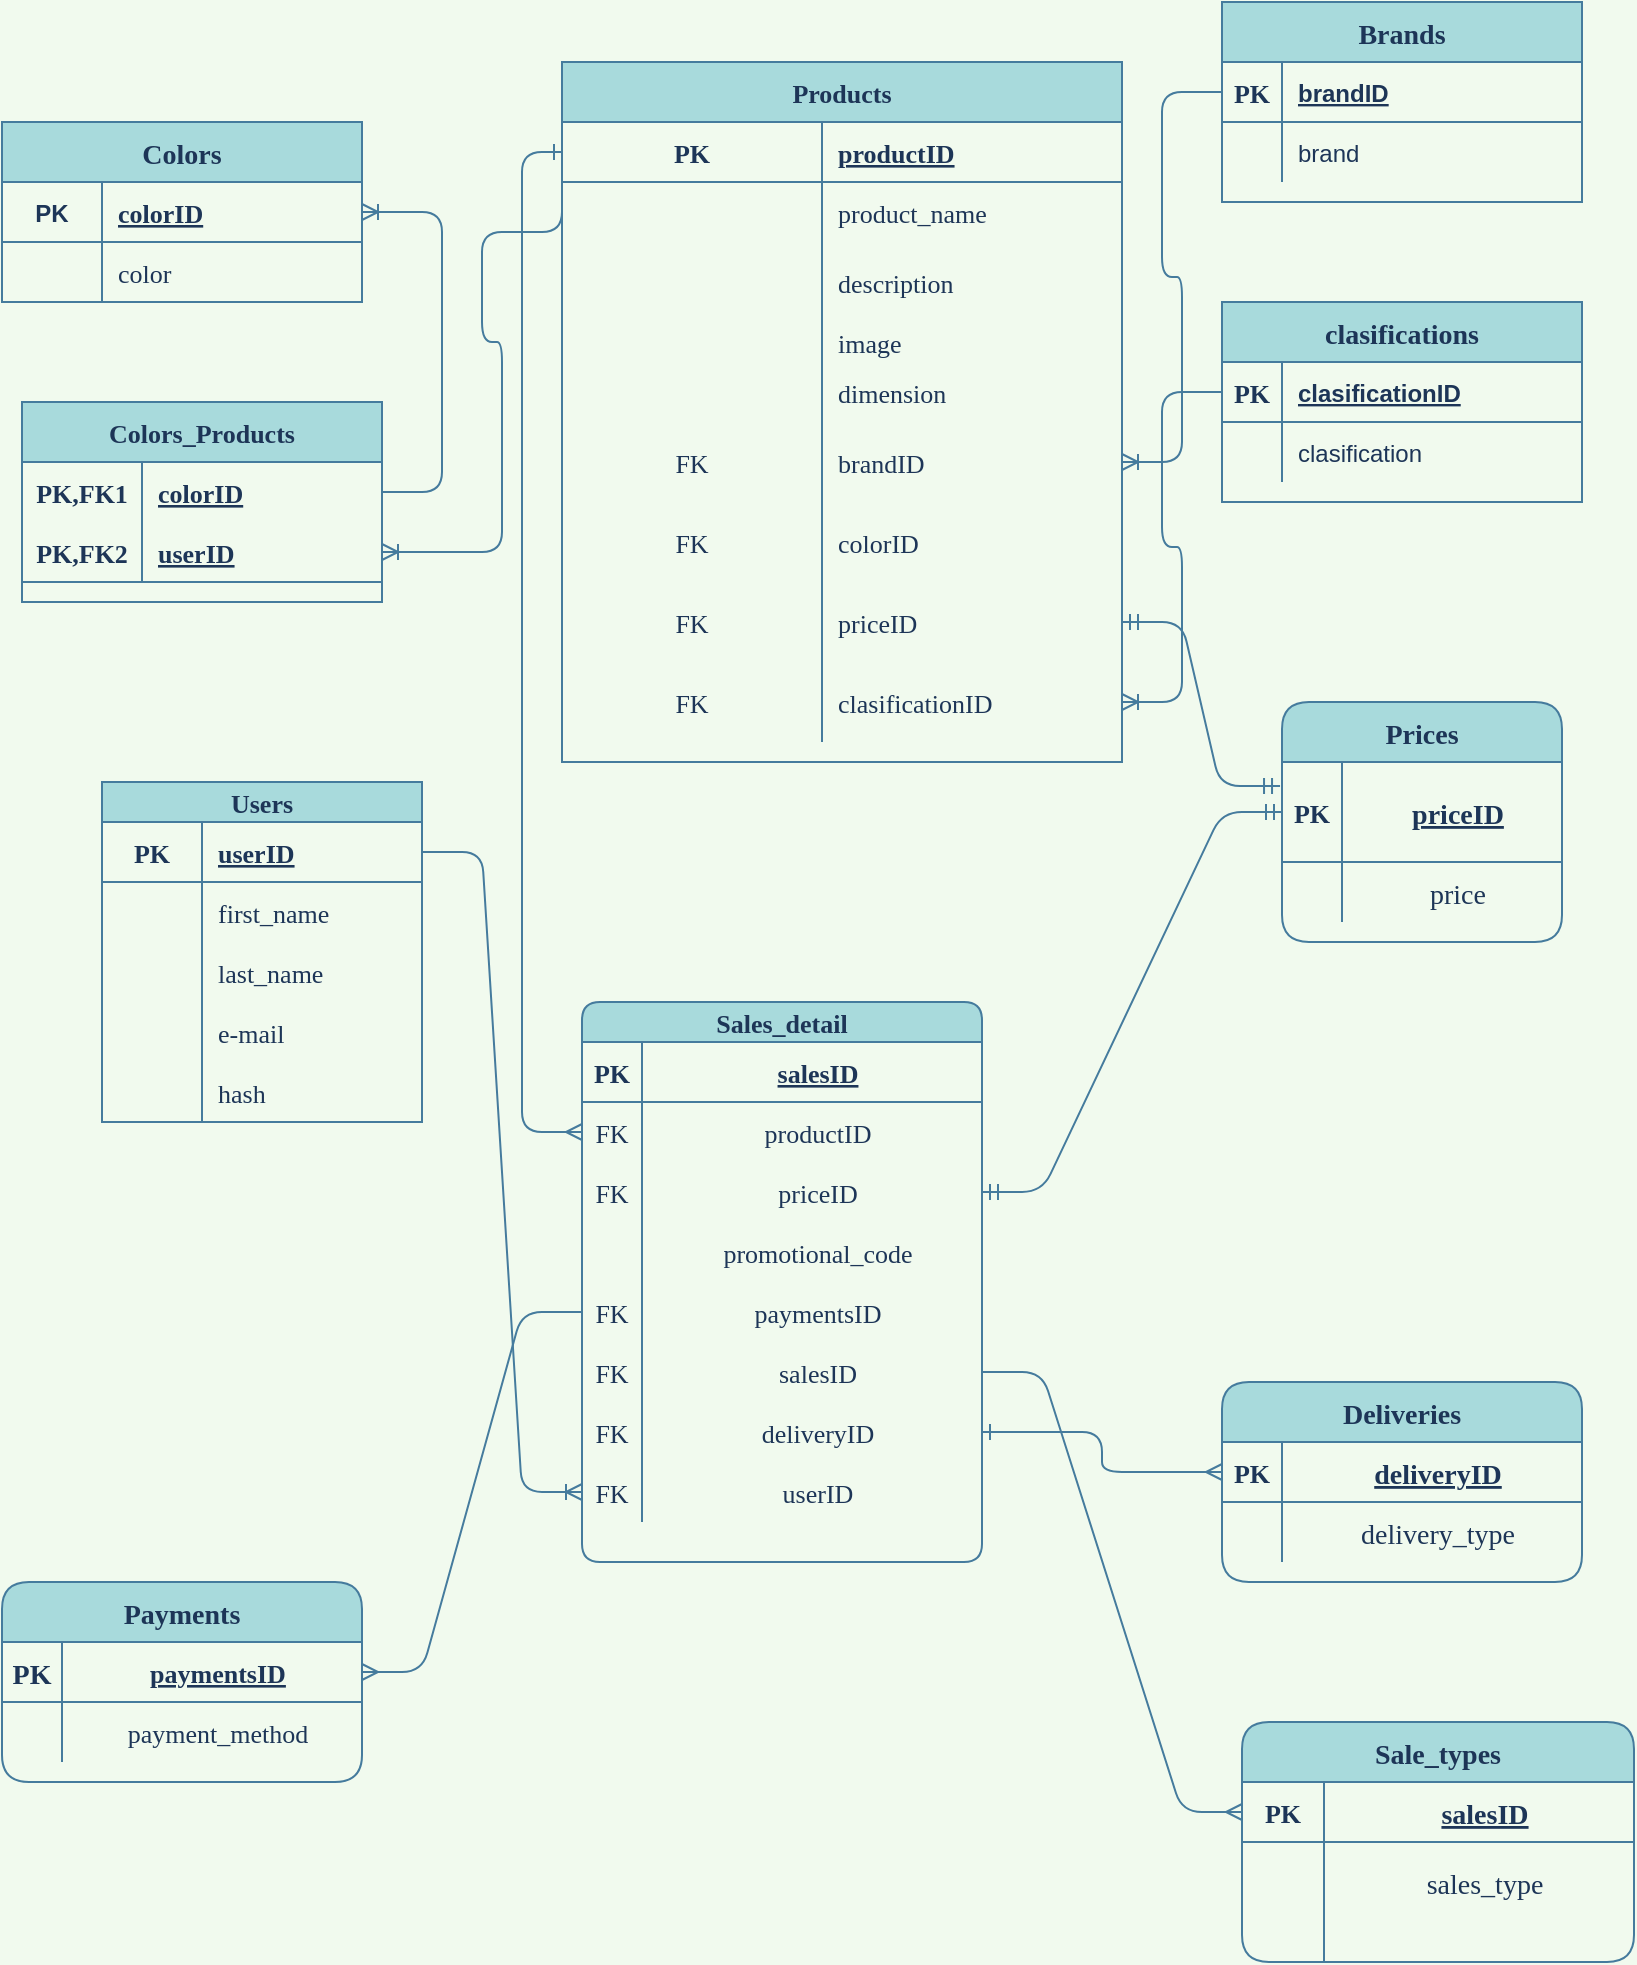 <mxfile version="13.10.2" type="device"><diagram id="t6mQV2gGtRtsNRnGJ4UT" name="Page-1"><mxGraphModel dx="868" dy="393" grid="1" gridSize="10" guides="1" tooltips="1" connect="1" arrows="1" fold="1" page="1" pageScale="1" pageWidth="827" pageHeight="1169" background="#F1FAEE" math="0" shadow="0"><root><mxCell id="0"/><mxCell id="1" parent="0"/><mxCell id="f667ZEC3I-9EvlSNwQRO-335" value="Sale_types" style="shape=table;startSize=30;container=1;collapsible=1;childLayout=tableLayout;fixedRows=1;rowLines=0;fontStyle=1;align=center;resizeLast=1;strokeWidth=1;fillColor=#A8DADC;strokeColor=#457B9D;rounded=1;fontFamily=Verdana;fontSize=14;textDirection=ltr;labelBackgroundColor=none;fontColor=#1D3557;" vertex="1" parent="1"><mxGeometry x="630" y="880" width="196" height="120" as="geometry"/></mxCell><mxCell id="f667ZEC3I-9EvlSNwQRO-336" value="" style="shape=partialRectangle;collapsible=0;dropTarget=0;pointerEvents=0;fillColor=none;top=0;left=0;bottom=1;right=0;points=[[0,0.5],[1,0.5]];portConstraint=eastwest;strokeColor=#457B9D;rounded=1;fontFamily=Verdana;fontSize=14;textDirection=ltr;labelBackgroundColor=none;align=center;fontColor=#1D3557;" vertex="1" parent="f667ZEC3I-9EvlSNwQRO-335"><mxGeometry y="30" width="196" height="30" as="geometry"/></mxCell><mxCell id="f667ZEC3I-9EvlSNwQRO-337" value="PK" style="shape=partialRectangle;connectable=0;fillColor=none;top=0;left=0;bottom=0;right=0;fontStyle=1;overflow=hidden;strokeColor=#457B9D;rounded=1;fontFamily=Verdana;fontSize=13;textDirection=ltr;labelBackgroundColor=none;align=center;fontColor=#1D3557;" vertex="1" parent="f667ZEC3I-9EvlSNwQRO-336"><mxGeometry width="41" height="30" as="geometry"/></mxCell><mxCell id="f667ZEC3I-9EvlSNwQRO-338" value="salesID" style="shape=partialRectangle;connectable=0;fillColor=none;top=0;left=0;bottom=0;right=0;align=center;spacingLeft=6;fontStyle=5;overflow=hidden;strokeColor=#457B9D;rounded=1;fontFamily=Verdana;fontSize=14;textDirection=ltr;labelBackgroundColor=none;fontColor=#1D3557;" vertex="1" parent="f667ZEC3I-9EvlSNwQRO-336"><mxGeometry x="41" width="155" height="30" as="geometry"/></mxCell><mxCell id="f667ZEC3I-9EvlSNwQRO-339" value="" style="shape=partialRectangle;collapsible=0;dropTarget=0;pointerEvents=0;fillColor=none;top=0;left=0;bottom=0;right=0;points=[[0,0.5],[1,0.5]];portConstraint=eastwest;strokeColor=#457B9D;rounded=1;fontFamily=Verdana;fontSize=14;textDirection=ltr;labelBackgroundColor=none;align=center;fontColor=#1D3557;" vertex="1" parent="f667ZEC3I-9EvlSNwQRO-335"><mxGeometry y="60" width="196" height="40" as="geometry"/></mxCell><mxCell id="f667ZEC3I-9EvlSNwQRO-340" value="" style="shape=partialRectangle;connectable=0;fillColor=none;top=0;left=0;bottom=0;right=0;editable=1;overflow=hidden;strokeColor=#457B9D;rounded=1;fontFamily=Verdana;fontSize=13;textDirection=ltr;labelBackgroundColor=none;align=center;fontColor=#1D3557;" vertex="1" parent="f667ZEC3I-9EvlSNwQRO-339"><mxGeometry width="41" height="40" as="geometry"/></mxCell><mxCell id="f667ZEC3I-9EvlSNwQRO-341" value="sales_type" style="shape=partialRectangle;connectable=0;fillColor=none;top=0;left=0;bottom=0;right=0;align=center;spacingLeft=6;overflow=hidden;strokeColor=#457B9D;rounded=1;fontFamily=Verdana;fontSize=14;textDirection=ltr;labelBackgroundColor=none;fontColor=#1D3557;" vertex="1" parent="f667ZEC3I-9EvlSNwQRO-339"><mxGeometry x="41" width="155" height="40" as="geometry"/></mxCell><mxCell id="f667ZEC3I-9EvlSNwQRO-345" value="" style="shape=partialRectangle;collapsible=0;dropTarget=0;pointerEvents=0;fillColor=none;top=0;left=0;bottom=0;right=0;points=[[0,0.5],[1,0.5]];portConstraint=eastwest;strokeColor=#457B9D;rounded=1;fontFamily=Verdana;fontSize=14;textDirection=ltr;labelBackgroundColor=none;align=center;fontColor=#1D3557;" vertex="1" parent="f667ZEC3I-9EvlSNwQRO-335"><mxGeometry y="100" width="196" height="20" as="geometry"/></mxCell><mxCell id="f667ZEC3I-9EvlSNwQRO-346" value="" style="shape=partialRectangle;connectable=0;fillColor=none;top=0;left=0;bottom=0;right=0;editable=1;overflow=hidden;strokeColor=#457B9D;rounded=1;fontFamily=Verdana;fontSize=13;textDirection=ltr;labelBackgroundColor=none;align=center;fontColor=#1D3557;" vertex="1" parent="f667ZEC3I-9EvlSNwQRO-345"><mxGeometry width="41" height="20" as="geometry"/></mxCell><mxCell id="f667ZEC3I-9EvlSNwQRO-347" value="" style="shape=partialRectangle;connectable=0;fillColor=none;top=0;left=0;bottom=0;right=0;align=center;spacingLeft=6;overflow=hidden;strokeColor=#457B9D;rounded=1;fontFamily=Verdana;fontSize=14;textDirection=ltr;labelBackgroundColor=none;fontColor=#1D3557;" vertex="1" parent="f667ZEC3I-9EvlSNwQRO-345"><mxGeometry x="41" width="155" height="20" as="geometry"/></mxCell><mxCell id="f667ZEC3I-9EvlSNwQRO-352" value="Deliveries" style="shape=table;startSize=30;container=1;collapsible=1;childLayout=tableLayout;fixedRows=1;rowLines=0;fontStyle=1;align=center;resizeLast=1;strokeWidth=1;fillColor=#A8DADC;strokeColor=#457B9D;rounded=1;fontFamily=Verdana;fontSize=14;textDirection=ltr;labelBackgroundColor=none;fontColor=#1D3557;" vertex="1" parent="1"><mxGeometry x="620" y="710" width="180" height="100" as="geometry"/></mxCell><mxCell id="f667ZEC3I-9EvlSNwQRO-353" value="" style="shape=partialRectangle;collapsible=0;dropTarget=0;pointerEvents=0;fillColor=none;top=0;left=0;bottom=1;right=0;points=[[0,0.5],[1,0.5]];portConstraint=eastwest;strokeColor=#457B9D;rounded=1;fontFamily=Verdana;fontSize=14;textDirection=ltr;labelBackgroundColor=none;align=center;fontColor=#1D3557;" vertex="1" parent="f667ZEC3I-9EvlSNwQRO-352"><mxGeometry y="30" width="180" height="30" as="geometry"/></mxCell><mxCell id="f667ZEC3I-9EvlSNwQRO-354" value="PK" style="shape=partialRectangle;connectable=0;fillColor=none;top=0;left=0;bottom=0;right=0;fontStyle=1;overflow=hidden;strokeColor=#457B9D;rounded=1;fontFamily=Verdana;fontSize=13;textDirection=ltr;labelBackgroundColor=none;align=center;fontColor=#1D3557;" vertex="1" parent="f667ZEC3I-9EvlSNwQRO-353"><mxGeometry width="30" height="30" as="geometry"/></mxCell><mxCell id="f667ZEC3I-9EvlSNwQRO-355" value="deliveryID" style="shape=partialRectangle;connectable=0;fillColor=none;top=0;left=0;bottom=0;right=0;align=center;spacingLeft=6;fontStyle=5;overflow=hidden;strokeColor=#457B9D;rounded=1;fontFamily=Verdana;fontSize=14;textDirection=ltr;labelBackgroundColor=none;fontColor=#1D3557;" vertex="1" parent="f667ZEC3I-9EvlSNwQRO-353"><mxGeometry x="30" width="150" height="30" as="geometry"/></mxCell><mxCell id="f667ZEC3I-9EvlSNwQRO-356" value="" style="shape=partialRectangle;collapsible=0;dropTarget=0;pointerEvents=0;fillColor=none;top=0;left=0;bottom=0;right=0;points=[[0,0.5],[1,0.5]];portConstraint=eastwest;strokeColor=#457B9D;rounded=1;fontFamily=Verdana;fontSize=14;textDirection=ltr;labelBackgroundColor=none;align=center;fontColor=#1D3557;" vertex="1" parent="f667ZEC3I-9EvlSNwQRO-352"><mxGeometry y="60" width="180" height="30" as="geometry"/></mxCell><mxCell id="f667ZEC3I-9EvlSNwQRO-357" value="" style="shape=partialRectangle;connectable=0;fillColor=none;top=0;left=0;bottom=0;right=0;editable=1;overflow=hidden;strokeColor=#457B9D;rounded=1;fontFamily=Verdana;fontSize=13;textDirection=ltr;labelBackgroundColor=none;align=center;fontColor=#1D3557;" vertex="1" parent="f667ZEC3I-9EvlSNwQRO-356"><mxGeometry width="30" height="30" as="geometry"/></mxCell><mxCell id="f667ZEC3I-9EvlSNwQRO-358" value="delivery_type" style="shape=partialRectangle;connectable=0;fillColor=none;top=0;left=0;bottom=0;right=0;align=center;spacingLeft=6;overflow=hidden;strokeColor=#457B9D;rounded=1;fontFamily=Verdana;fontSize=14;textDirection=ltr;labelBackgroundColor=none;fontColor=#1D3557;" vertex="1" parent="f667ZEC3I-9EvlSNwQRO-356"><mxGeometry x="30" width="150" height="30" as="geometry"/></mxCell><mxCell id="f667ZEC3I-9EvlSNwQRO-365" value="Payments" style="shape=table;startSize=30;container=1;collapsible=1;childLayout=tableLayout;fixedRows=1;rowLines=0;fontStyle=1;align=center;resizeLast=1;strokeWidth=1;fillColor=#A8DADC;strokeColor=#457B9D;fontColor=#1D3557;rounded=1;fontFamily=Verdana;fontSize=14;" vertex="1" parent="1"><mxGeometry x="10" y="810" width="180" height="100" as="geometry"/></mxCell><mxCell id="f667ZEC3I-9EvlSNwQRO-366" value="" style="shape=partialRectangle;collapsible=0;dropTarget=0;pointerEvents=0;fillColor=none;top=0;left=0;bottom=1;right=0;points=[[0,0.5],[1,0.5]];portConstraint=eastwest;strokeColor=#457B9D;fontColor=#1D3557;rounded=1;fontFamily=Verdana;fontSize=14;" vertex="1" parent="f667ZEC3I-9EvlSNwQRO-365"><mxGeometry y="30" width="180" height="30" as="geometry"/></mxCell><mxCell id="f667ZEC3I-9EvlSNwQRO-367" value="PK" style="shape=partialRectangle;connectable=0;fillColor=none;top=0;left=0;bottom=0;right=0;fontStyle=1;overflow=hidden;strokeColor=#457B9D;fontColor=#1D3557;rounded=1;fontFamily=Verdana;fontSize=14;" vertex="1" parent="f667ZEC3I-9EvlSNwQRO-366"><mxGeometry width="30" height="30" as="geometry"/></mxCell><mxCell id="f667ZEC3I-9EvlSNwQRO-368" value="paymentsID" style="shape=partialRectangle;connectable=0;fillColor=none;top=0;left=0;bottom=0;right=0;align=center;spacingLeft=6;fontStyle=5;overflow=hidden;strokeColor=#457B9D;rounded=1;fontFamily=Verdana;fontSize=13;textDirection=ltr;labelBackgroundColor=none;fontColor=#1D3557;" vertex="1" parent="f667ZEC3I-9EvlSNwQRO-366"><mxGeometry x="30" width="150" height="30" as="geometry"/></mxCell><mxCell id="f667ZEC3I-9EvlSNwQRO-369" value="" style="shape=partialRectangle;collapsible=0;dropTarget=0;pointerEvents=0;fillColor=none;top=0;left=0;bottom=0;right=0;points=[[0,0.5],[1,0.5]];portConstraint=eastwest;strokeColor=#457B9D;fontColor=#1D3557;rounded=1;fontFamily=Verdana;fontSize=14;" vertex="1" parent="f667ZEC3I-9EvlSNwQRO-365"><mxGeometry y="60" width="180" height="30" as="geometry"/></mxCell><mxCell id="f667ZEC3I-9EvlSNwQRO-370" value="" style="shape=partialRectangle;connectable=0;fillColor=none;top=0;left=0;bottom=0;right=0;editable=1;overflow=hidden;strokeColor=#457B9D;fontColor=#1D3557;rounded=1;fontFamily=Verdana;fontSize=14;" vertex="1" parent="f667ZEC3I-9EvlSNwQRO-369"><mxGeometry width="30" height="30" as="geometry"/></mxCell><mxCell id="f667ZEC3I-9EvlSNwQRO-371" value="payment_method" style="shape=partialRectangle;connectable=0;fillColor=none;top=0;left=0;bottom=0;right=0;align=center;spacingLeft=6;overflow=hidden;strokeColor=#457B9D;rounded=1;fontFamily=Verdana;fontSize=13;textDirection=ltr;labelBackgroundColor=none;fontColor=#1D3557;" vertex="1" parent="f667ZEC3I-9EvlSNwQRO-369"><mxGeometry x="30" width="150" height="30" as="geometry"/></mxCell><mxCell id="f667ZEC3I-9EvlSNwQRO-378" value="Sales_detail" style="shape=table;startSize=20;container=1;collapsible=1;childLayout=tableLayout;fixedRows=1;rowLines=0;fontStyle=1;align=center;resizeLast=1;strokeWidth=1;fillColor=#A8DADC;strokeColor=#457B9D;rounded=1;fontFamily=Verdana;fontSize=13;textDirection=ltr;labelBackgroundColor=none;fontColor=#1D3557;" vertex="1" parent="1"><mxGeometry x="300" y="520" width="200" height="280" as="geometry"/></mxCell><mxCell id="f667ZEC3I-9EvlSNwQRO-379" value="" style="shape=partialRectangle;collapsible=0;dropTarget=0;pointerEvents=0;fillColor=none;top=0;left=0;bottom=1;right=0;points=[[0,0.5],[1,0.5]];portConstraint=eastwest;strokeColor=#457B9D;rounded=1;fontFamily=Verdana;fontSize=13;textDirection=ltr;labelBackgroundColor=none;align=center;fontColor=#1D3557;" vertex="1" parent="f667ZEC3I-9EvlSNwQRO-378"><mxGeometry y="20" width="200" height="30" as="geometry"/></mxCell><mxCell id="f667ZEC3I-9EvlSNwQRO-380" value="PK" style="shape=partialRectangle;connectable=0;fillColor=none;top=0;left=0;bottom=0;right=0;fontStyle=1;overflow=hidden;strokeColor=#457B9D;rounded=1;fontFamily=Verdana;fontSize=13;textDirection=ltr;labelBackgroundColor=none;align=center;fontColor=#1D3557;" vertex="1" parent="f667ZEC3I-9EvlSNwQRO-379"><mxGeometry width="30" height="30" as="geometry"/></mxCell><mxCell id="f667ZEC3I-9EvlSNwQRO-381" value="salesID" style="shape=partialRectangle;connectable=0;fillColor=none;top=0;left=0;bottom=0;right=0;align=center;spacingLeft=6;fontStyle=5;overflow=hidden;strokeColor=#457B9D;rounded=1;fontFamily=Verdana;fontSize=13;textDirection=ltr;labelBackgroundColor=none;fontColor=#1D3557;" vertex="1" parent="f667ZEC3I-9EvlSNwQRO-379"><mxGeometry x="30" width="170" height="30" as="geometry"/></mxCell><mxCell id="f667ZEC3I-9EvlSNwQRO-382" value="" style="shape=partialRectangle;collapsible=0;dropTarget=0;pointerEvents=0;fillColor=none;top=0;left=0;bottom=0;right=0;points=[[0,0.5],[1,0.5]];portConstraint=eastwest;strokeColor=#457B9D;rounded=1;fontFamily=Verdana;fontSize=13;textDirection=ltr;labelBackgroundColor=none;align=center;fontColor=#1D3557;" vertex="1" parent="f667ZEC3I-9EvlSNwQRO-378"><mxGeometry y="50" width="200" height="30" as="geometry"/></mxCell><mxCell id="f667ZEC3I-9EvlSNwQRO-383" value="FK" style="shape=partialRectangle;connectable=0;fillColor=none;top=0;left=0;bottom=0;right=0;editable=1;overflow=hidden;strokeColor=#457B9D;rounded=1;fontFamily=Verdana;fontSize=13;textDirection=ltr;labelBackgroundColor=none;align=center;fontColor=#1D3557;" vertex="1" parent="f667ZEC3I-9EvlSNwQRO-382"><mxGeometry width="30" height="30" as="geometry"/></mxCell><mxCell id="f667ZEC3I-9EvlSNwQRO-384" value="productID" style="shape=partialRectangle;connectable=0;fillColor=none;top=0;left=0;bottom=0;right=0;align=center;spacingLeft=6;overflow=hidden;strokeColor=#457B9D;rounded=1;fontFamily=Verdana;fontSize=13;textDirection=ltr;labelBackgroundColor=none;fontColor=#1D3557;" vertex="1" parent="f667ZEC3I-9EvlSNwQRO-382"><mxGeometry x="30" width="170" height="30" as="geometry"/></mxCell><mxCell id="f667ZEC3I-9EvlSNwQRO-385" value="" style="shape=partialRectangle;collapsible=0;dropTarget=0;pointerEvents=0;fillColor=none;top=0;left=0;bottom=0;right=0;points=[[0,0.5],[1,0.5]];portConstraint=eastwest;strokeColor=#457B9D;rounded=1;fontFamily=Verdana;fontSize=13;textDirection=ltr;labelBackgroundColor=none;align=center;fontColor=#1D3557;" vertex="1" parent="f667ZEC3I-9EvlSNwQRO-378"><mxGeometry y="80" width="200" height="30" as="geometry"/></mxCell><mxCell id="f667ZEC3I-9EvlSNwQRO-386" value="FK" style="shape=partialRectangle;connectable=0;fillColor=none;top=0;left=0;bottom=0;right=0;editable=1;overflow=hidden;strokeColor=#457B9D;rounded=1;fontFamily=Verdana;fontSize=13;textDirection=ltr;labelBackgroundColor=none;align=center;fontColor=#1D3557;" vertex="1" parent="f667ZEC3I-9EvlSNwQRO-385"><mxGeometry width="30" height="30" as="geometry"/></mxCell><mxCell id="f667ZEC3I-9EvlSNwQRO-387" value="priceID" style="shape=partialRectangle;connectable=0;fillColor=none;top=0;left=0;bottom=0;right=0;align=center;spacingLeft=6;overflow=hidden;strokeColor=#457B9D;rounded=1;fontFamily=Verdana;fontSize=13;textDirection=ltr;labelBackgroundColor=none;fontColor=#1D3557;" vertex="1" parent="f667ZEC3I-9EvlSNwQRO-385"><mxGeometry x="30" width="170" height="30" as="geometry"/></mxCell><mxCell id="f667ZEC3I-9EvlSNwQRO-388" value="" style="shape=partialRectangle;collapsible=0;dropTarget=0;pointerEvents=0;fillColor=none;top=0;left=0;bottom=0;right=0;points=[[0,0.5],[1,0.5]];portConstraint=eastwest;strokeColor=#457B9D;rounded=1;fontFamily=Verdana;fontSize=13;textDirection=ltr;labelBackgroundColor=none;align=center;fontColor=#1D3557;" vertex="1" parent="f667ZEC3I-9EvlSNwQRO-378"><mxGeometry y="110" width="200" height="30" as="geometry"/></mxCell><mxCell id="f667ZEC3I-9EvlSNwQRO-389" value="" style="shape=partialRectangle;connectable=0;fillColor=none;top=0;left=0;bottom=0;right=0;editable=1;overflow=hidden;strokeColor=#457B9D;rounded=1;fontFamily=Verdana;fontSize=13;textDirection=ltr;labelBackgroundColor=none;align=center;fontColor=#1D3557;" vertex="1" parent="f667ZEC3I-9EvlSNwQRO-388"><mxGeometry width="30" height="30" as="geometry"/></mxCell><mxCell id="f667ZEC3I-9EvlSNwQRO-390" value="promotional_code" style="shape=partialRectangle;connectable=0;fillColor=none;top=0;left=0;bottom=0;right=0;align=center;spacingLeft=6;overflow=hidden;strokeColor=#457B9D;rounded=1;fontFamily=Verdana;fontSize=13;textDirection=ltr;labelBackgroundColor=none;fontColor=#1D3557;" vertex="1" parent="f667ZEC3I-9EvlSNwQRO-388"><mxGeometry x="30" width="170" height="30" as="geometry"/></mxCell><mxCell id="f667ZEC3I-9EvlSNwQRO-567" style="shape=partialRectangle;collapsible=0;dropTarget=0;pointerEvents=0;fillColor=none;top=0;left=0;bottom=0;right=0;points=[[0,0.5],[1,0.5]];portConstraint=eastwest;strokeColor=#457B9D;rounded=1;fontFamily=Verdana;fontSize=13;textDirection=ltr;labelBackgroundColor=none;align=center;fontColor=#1D3557;" vertex="1" parent="f667ZEC3I-9EvlSNwQRO-378"><mxGeometry y="140" width="200" height="30" as="geometry"/></mxCell><mxCell id="f667ZEC3I-9EvlSNwQRO-568" value="FK" style="shape=partialRectangle;connectable=0;fillColor=none;top=0;left=0;bottom=0;right=0;editable=1;overflow=hidden;strokeColor=#457B9D;rounded=1;fontFamily=Verdana;fontSize=13;textDirection=ltr;labelBackgroundColor=none;align=center;fontColor=#1D3557;" vertex="1" parent="f667ZEC3I-9EvlSNwQRO-567"><mxGeometry width="30" height="30" as="geometry"/></mxCell><mxCell id="f667ZEC3I-9EvlSNwQRO-569" value="paymentsID" style="shape=partialRectangle;connectable=0;fillColor=none;top=0;left=0;bottom=0;right=0;align=center;spacingLeft=6;overflow=hidden;strokeColor=#457B9D;rounded=1;fontFamily=Verdana;fontSize=13;textDirection=ltr;labelBackgroundColor=none;fontColor=#1D3557;" vertex="1" parent="f667ZEC3I-9EvlSNwQRO-567"><mxGeometry x="30" width="170" height="30" as="geometry"/></mxCell><mxCell id="f667ZEC3I-9EvlSNwQRO-578" style="shape=partialRectangle;collapsible=0;dropTarget=0;pointerEvents=0;fillColor=none;top=0;left=0;bottom=0;right=0;points=[[0,0.5],[1,0.5]];portConstraint=eastwest;strokeColor=#457B9D;rounded=1;fontFamily=Verdana;fontSize=13;textDirection=ltr;labelBackgroundColor=none;align=center;fontColor=#1D3557;" vertex="1" parent="f667ZEC3I-9EvlSNwQRO-378"><mxGeometry y="170" width="200" height="30" as="geometry"/></mxCell><mxCell id="f667ZEC3I-9EvlSNwQRO-579" value="FK" style="shape=partialRectangle;connectable=0;fillColor=none;top=0;left=0;bottom=0;right=0;editable=1;overflow=hidden;strokeColor=#457B9D;rounded=1;fontFamily=Verdana;fontSize=13;textDirection=ltr;labelBackgroundColor=none;align=center;fontColor=#1D3557;" vertex="1" parent="f667ZEC3I-9EvlSNwQRO-578"><mxGeometry width="30" height="30" as="geometry"/></mxCell><mxCell id="f667ZEC3I-9EvlSNwQRO-580" value="salesID" style="shape=partialRectangle;connectable=0;fillColor=none;top=0;left=0;bottom=0;right=0;align=center;spacingLeft=6;overflow=hidden;strokeColor=#457B9D;rounded=1;fontFamily=Verdana;fontSize=13;textDirection=ltr;labelBackgroundColor=none;fontColor=#1D3557;" vertex="1" parent="f667ZEC3I-9EvlSNwQRO-578"><mxGeometry x="30" width="170" height="30" as="geometry"/></mxCell><mxCell id="f667ZEC3I-9EvlSNwQRO-583" style="shape=partialRectangle;collapsible=0;dropTarget=0;pointerEvents=0;fillColor=none;top=0;left=0;bottom=0;right=0;points=[[0,0.5],[1,0.5]];portConstraint=eastwest;strokeColor=#457B9D;rounded=1;fontFamily=Verdana;fontSize=13;textDirection=ltr;labelBackgroundColor=none;align=center;fontColor=#1D3557;" vertex="1" parent="f667ZEC3I-9EvlSNwQRO-378"><mxGeometry y="200" width="200" height="30" as="geometry"/></mxCell><mxCell id="f667ZEC3I-9EvlSNwQRO-584" value="FK" style="shape=partialRectangle;connectable=0;fillColor=none;top=0;left=0;bottom=0;right=0;editable=1;overflow=hidden;strokeColor=#457B9D;rounded=1;fontFamily=Verdana;fontSize=13;textDirection=ltr;labelBackgroundColor=none;align=center;fontColor=#1D3557;" vertex="1" parent="f667ZEC3I-9EvlSNwQRO-583"><mxGeometry width="30" height="30" as="geometry"/></mxCell><mxCell id="f667ZEC3I-9EvlSNwQRO-585" value="deliveryID" style="shape=partialRectangle;connectable=0;fillColor=none;top=0;left=0;bottom=0;right=0;align=center;spacingLeft=6;overflow=hidden;strokeColor=#457B9D;rounded=1;fontFamily=Verdana;fontSize=13;textDirection=ltr;labelBackgroundColor=none;fontColor=#1D3557;" vertex="1" parent="f667ZEC3I-9EvlSNwQRO-583"><mxGeometry x="30" width="170" height="30" as="geometry"/></mxCell><mxCell id="f667ZEC3I-9EvlSNwQRO-586" style="shape=partialRectangle;collapsible=0;dropTarget=0;pointerEvents=0;fillColor=none;top=0;left=0;bottom=0;right=0;points=[[0,0.5],[1,0.5]];portConstraint=eastwest;strokeColor=#457B9D;rounded=1;fontFamily=Verdana;fontSize=13;textDirection=ltr;labelBackgroundColor=none;align=center;fontColor=#1D3557;" vertex="1" parent="f667ZEC3I-9EvlSNwQRO-378"><mxGeometry y="230" width="200" height="30" as="geometry"/></mxCell><mxCell id="f667ZEC3I-9EvlSNwQRO-587" value="FK" style="shape=partialRectangle;connectable=0;fillColor=none;top=0;left=0;bottom=0;right=0;editable=1;overflow=hidden;strokeColor=#457B9D;rounded=1;fontFamily=Verdana;fontSize=13;textDirection=ltr;labelBackgroundColor=none;align=center;fontColor=#1D3557;" vertex="1" parent="f667ZEC3I-9EvlSNwQRO-586"><mxGeometry width="30" height="30" as="geometry"/></mxCell><mxCell id="f667ZEC3I-9EvlSNwQRO-588" value="userID" style="shape=partialRectangle;connectable=0;fillColor=none;top=0;left=0;bottom=0;right=0;align=center;spacingLeft=6;overflow=hidden;strokeColor=#457B9D;rounded=1;fontFamily=Verdana;fontSize=13;textDirection=ltr;labelBackgroundColor=none;fontColor=#1D3557;" vertex="1" parent="f667ZEC3I-9EvlSNwQRO-586"><mxGeometry x="30" width="170" height="30" as="geometry"/></mxCell><mxCell id="f667ZEC3I-9EvlSNwQRO-408" value="Prices" style="shape=table;startSize=30;container=1;collapsible=1;childLayout=tableLayout;fixedRows=1;rowLines=0;fontStyle=1;align=center;resizeLast=1;strokeWidth=1;fillColor=#A8DADC;strokeColor=#457B9D;rounded=1;fontFamily=Verdana;fontSize=14;textDirection=ltr;labelBackgroundColor=none;fontColor=#1D3557;" vertex="1" parent="1"><mxGeometry x="650" y="370" width="140" height="120" as="geometry"/></mxCell><mxCell id="f667ZEC3I-9EvlSNwQRO-409" value="" style="shape=partialRectangle;collapsible=0;dropTarget=0;pointerEvents=0;fillColor=none;top=0;left=0;bottom=1;right=0;points=[[0,0.5],[1,0.5]];portConstraint=eastwest;strokeColor=#457B9D;rounded=1;fontFamily=Verdana;fontSize=14;textDirection=ltr;labelBackgroundColor=none;align=center;fontColor=#1D3557;" vertex="1" parent="f667ZEC3I-9EvlSNwQRO-408"><mxGeometry y="30" width="140" height="50" as="geometry"/></mxCell><mxCell id="f667ZEC3I-9EvlSNwQRO-410" value="PK" style="shape=partialRectangle;connectable=0;fillColor=none;top=0;left=0;bottom=0;right=0;fontStyle=1;overflow=hidden;strokeColor=#457B9D;rounded=1;fontFamily=Verdana;fontSize=13;textDirection=ltr;labelBackgroundColor=none;align=center;fontColor=#1D3557;" vertex="1" parent="f667ZEC3I-9EvlSNwQRO-409"><mxGeometry width="30" height="50" as="geometry"/></mxCell><mxCell id="f667ZEC3I-9EvlSNwQRO-411" value="priceID" style="shape=partialRectangle;connectable=0;fillColor=none;top=0;left=0;bottom=0;right=0;align=center;spacingLeft=6;fontStyle=5;overflow=hidden;strokeColor=#457B9D;rounded=1;fontFamily=Verdana;fontSize=14;textDirection=ltr;labelBackgroundColor=none;fontColor=#1D3557;" vertex="1" parent="f667ZEC3I-9EvlSNwQRO-409"><mxGeometry x="30" width="110" height="50" as="geometry"/></mxCell><mxCell id="f667ZEC3I-9EvlSNwQRO-412" value="" style="shape=partialRectangle;collapsible=0;dropTarget=0;pointerEvents=0;fillColor=none;top=0;left=0;bottom=0;right=0;points=[[0,0.5],[1,0.5]];portConstraint=eastwest;strokeColor=#457B9D;rounded=1;fontFamily=Verdana;fontSize=14;textDirection=ltr;labelBackgroundColor=none;align=center;fontColor=#1D3557;" vertex="1" parent="f667ZEC3I-9EvlSNwQRO-408"><mxGeometry y="80" width="140" height="30" as="geometry"/></mxCell><mxCell id="f667ZEC3I-9EvlSNwQRO-413" value="" style="shape=partialRectangle;connectable=0;fillColor=none;top=0;left=0;bottom=0;right=0;editable=1;overflow=hidden;strokeColor=#457B9D;rounded=1;fontFamily=Verdana;fontSize=13;textDirection=ltr;labelBackgroundColor=none;align=center;fontColor=#1D3557;" vertex="1" parent="f667ZEC3I-9EvlSNwQRO-412"><mxGeometry width="30" height="30" as="geometry"/></mxCell><mxCell id="f667ZEC3I-9EvlSNwQRO-414" value="price" style="shape=partialRectangle;connectable=0;fillColor=none;top=0;left=0;bottom=0;right=0;align=center;spacingLeft=6;overflow=hidden;strokeColor=#457B9D;rounded=1;fontFamily=Verdana;fontSize=14;textDirection=ltr;labelBackgroundColor=none;fontColor=#1D3557;" vertex="1" parent="f667ZEC3I-9EvlSNwQRO-412"><mxGeometry x="30" width="110" height="30" as="geometry"/></mxCell><mxCell id="f667ZEC3I-9EvlSNwQRO-431" value="Users" style="shape=table;startSize=20;container=1;collapsible=1;childLayout=tableLayout;fixedRows=1;rowLines=0;fontStyle=1;align=center;resizeLast=1;rounded=0;shadow=0;sketch=0;strokeColor=#457B9D;fillColor=#A8DADC;fontFamily=Verdana;fontSize=13;fontColor=#1D3557;" vertex="1" parent="1"><mxGeometry x="60" y="410" width="160" height="170" as="geometry"/></mxCell><mxCell id="f667ZEC3I-9EvlSNwQRO-432" value="" style="shape=partialRectangle;collapsible=0;dropTarget=0;pointerEvents=0;fillColor=none;top=0;left=0;bottom=1;right=0;points=[[0,0.5],[1,0.5]];portConstraint=eastwest;strokeColor=#457B9D;fontColor=#1D3557;fontFamily=Verdana;fontSize=13;" vertex="1" parent="f667ZEC3I-9EvlSNwQRO-431"><mxGeometry y="20" width="160" height="30" as="geometry"/></mxCell><mxCell id="f667ZEC3I-9EvlSNwQRO-433" value="PK" style="shape=partialRectangle;connectable=0;fillColor=none;top=0;left=0;bottom=0;right=0;fontStyle=1;overflow=hidden;strokeColor=#457B9D;fontColor=#1D3557;fontFamily=Verdana;fontSize=13;" vertex="1" parent="f667ZEC3I-9EvlSNwQRO-432"><mxGeometry width="50" height="30" as="geometry"/></mxCell><mxCell id="f667ZEC3I-9EvlSNwQRO-434" value="userID" style="shape=partialRectangle;connectable=0;fillColor=none;top=0;left=0;bottom=0;right=0;align=left;spacingLeft=6;fontStyle=5;overflow=hidden;strokeColor=#457B9D;fontColor=#1D3557;fontFamily=Verdana;fontSize=13;" vertex="1" parent="f667ZEC3I-9EvlSNwQRO-432"><mxGeometry x="50" width="110" height="30" as="geometry"/></mxCell><mxCell id="f667ZEC3I-9EvlSNwQRO-435" value="" style="shape=partialRectangle;collapsible=0;dropTarget=0;pointerEvents=0;fillColor=none;top=0;left=0;bottom=0;right=0;points=[[0,0.5],[1,0.5]];portConstraint=eastwest;strokeColor=#457B9D;fontColor=#1D3557;fontFamily=Verdana;fontSize=13;" vertex="1" parent="f667ZEC3I-9EvlSNwQRO-431"><mxGeometry y="50" width="160" height="30" as="geometry"/></mxCell><mxCell id="f667ZEC3I-9EvlSNwQRO-436" value="" style="shape=partialRectangle;connectable=0;fillColor=none;top=0;left=0;bottom=0;right=0;editable=1;overflow=hidden;strokeColor=#457B9D;fontColor=#1D3557;fontFamily=Verdana;fontSize=13;" vertex="1" parent="f667ZEC3I-9EvlSNwQRO-435"><mxGeometry width="50" height="30" as="geometry"/></mxCell><mxCell id="f667ZEC3I-9EvlSNwQRO-437" value="first_name" style="shape=partialRectangle;connectable=0;fillColor=none;top=0;left=0;bottom=0;right=0;align=left;spacingLeft=6;overflow=hidden;strokeColor=#457B9D;fontColor=#1D3557;fontFamily=Verdana;fontSize=13;" vertex="1" parent="f667ZEC3I-9EvlSNwQRO-435"><mxGeometry x="50" width="110" height="30" as="geometry"/></mxCell><mxCell id="f667ZEC3I-9EvlSNwQRO-438" value="" style="shape=partialRectangle;collapsible=0;dropTarget=0;pointerEvents=0;fillColor=none;top=0;left=0;bottom=0;right=0;points=[[0,0.5],[1,0.5]];portConstraint=eastwest;strokeColor=#457B9D;fontColor=#1D3557;fontFamily=Verdana;fontSize=13;" vertex="1" parent="f667ZEC3I-9EvlSNwQRO-431"><mxGeometry y="80" width="160" height="30" as="geometry"/></mxCell><mxCell id="f667ZEC3I-9EvlSNwQRO-439" value="" style="shape=partialRectangle;connectable=0;fillColor=none;top=0;left=0;bottom=0;right=0;editable=1;overflow=hidden;strokeColor=#457B9D;fontColor=#1D3557;fontFamily=Verdana;fontSize=13;" vertex="1" parent="f667ZEC3I-9EvlSNwQRO-438"><mxGeometry width="50" height="30" as="geometry"/></mxCell><mxCell id="f667ZEC3I-9EvlSNwQRO-440" value="last_name" style="shape=partialRectangle;connectable=0;fillColor=none;top=0;left=0;bottom=0;right=0;align=left;spacingLeft=6;overflow=hidden;strokeColor=#457B9D;fontColor=#1D3557;fontFamily=Verdana;fontSize=13;" vertex="1" parent="f667ZEC3I-9EvlSNwQRO-438"><mxGeometry x="50" width="110" height="30" as="geometry"/></mxCell><mxCell id="f667ZEC3I-9EvlSNwQRO-441" value="" style="shape=partialRectangle;collapsible=0;dropTarget=0;pointerEvents=0;fillColor=none;top=0;left=0;bottom=0;right=0;points=[[0,0.5],[1,0.5]];portConstraint=eastwest;strokeColor=#457B9D;fontColor=#1D3557;fontFamily=Verdana;fontSize=13;" vertex="1" parent="f667ZEC3I-9EvlSNwQRO-431"><mxGeometry y="110" width="160" height="30" as="geometry"/></mxCell><mxCell id="f667ZEC3I-9EvlSNwQRO-442" value="" style="shape=partialRectangle;connectable=0;fillColor=none;top=0;left=0;bottom=0;right=0;editable=1;overflow=hidden;strokeColor=#457B9D;fontColor=#1D3557;fontFamily=Verdana;fontSize=13;" vertex="1" parent="f667ZEC3I-9EvlSNwQRO-441"><mxGeometry width="50" height="30" as="geometry"/></mxCell><mxCell id="f667ZEC3I-9EvlSNwQRO-443" value="e-mail" style="shape=partialRectangle;connectable=0;fillColor=none;top=0;left=0;bottom=0;right=0;align=left;spacingLeft=6;overflow=hidden;strokeColor=#457B9D;fontColor=#1D3557;fontFamily=Verdana;fontSize=13;" vertex="1" parent="f667ZEC3I-9EvlSNwQRO-441"><mxGeometry x="50" width="110" height="30" as="geometry"/></mxCell><mxCell id="f667ZEC3I-9EvlSNwQRO-446" style="shape=partialRectangle;collapsible=0;dropTarget=0;pointerEvents=0;fillColor=none;top=0;left=0;bottom=0;right=0;points=[[0,0.5],[1,0.5]];portConstraint=eastwest;strokeColor=#457B9D;fontColor=#1D3557;fontFamily=Verdana;fontSize=13;" vertex="1" parent="f667ZEC3I-9EvlSNwQRO-431"><mxGeometry y="140" width="160" height="30" as="geometry"/></mxCell><mxCell id="f667ZEC3I-9EvlSNwQRO-447" value="" style="shape=partialRectangle;connectable=0;fillColor=none;top=0;left=0;bottom=0;right=0;editable=1;overflow=hidden;strokeColor=#457B9D;fontColor=#1D3557;fontFamily=Verdana;fontSize=13;" vertex="1" parent="f667ZEC3I-9EvlSNwQRO-446"><mxGeometry width="50" height="30" as="geometry"/></mxCell><mxCell id="f667ZEC3I-9EvlSNwQRO-448" value="hash" style="shape=partialRectangle;connectable=0;fillColor=none;top=0;left=0;bottom=0;right=0;align=left;spacingLeft=6;overflow=hidden;strokeColor=#457B9D;fontColor=#1D3557;fontFamily=Verdana;fontSize=13;" vertex="1" parent="f667ZEC3I-9EvlSNwQRO-446"><mxGeometry x="50" width="110" height="30" as="geometry"/></mxCell><mxCell id="f667ZEC3I-9EvlSNwQRO-449" value="Colors" style="shape=table;startSize=30;container=1;collapsible=1;childLayout=tableLayout;fixedRows=1;rowLines=0;fontStyle=1;align=center;resizeLast=1;rounded=0;shadow=0;sketch=0;strokeColor=#457B9D;fillColor=#A8DADC;fontFamily=Verdana;fontSize=14;fontColor=#1D3557;" vertex="1" parent="1"><mxGeometry x="10" y="80" width="180" height="90" as="geometry"/></mxCell><mxCell id="f667ZEC3I-9EvlSNwQRO-450" value="" style="shape=partialRectangle;collapsible=0;dropTarget=0;pointerEvents=0;fillColor=none;top=0;left=0;bottom=1;right=0;points=[[0,0.5],[1,0.5]];portConstraint=eastwest;strokeColor=#457B9D;fontColor=#1D3557;" vertex="1" parent="f667ZEC3I-9EvlSNwQRO-449"><mxGeometry y="30" width="180" height="30" as="geometry"/></mxCell><mxCell id="f667ZEC3I-9EvlSNwQRO-451" value="PK" style="shape=partialRectangle;connectable=0;fillColor=none;top=0;left=0;bottom=0;right=0;fontStyle=1;overflow=hidden;strokeColor=#457B9D;fontColor=#1D3557;" vertex="1" parent="f667ZEC3I-9EvlSNwQRO-450"><mxGeometry width="50" height="30" as="geometry"/></mxCell><mxCell id="f667ZEC3I-9EvlSNwQRO-452" value="colorID" style="shape=partialRectangle;connectable=0;fillColor=none;top=0;left=0;bottom=0;right=0;align=left;spacingLeft=6;fontStyle=5;overflow=hidden;strokeColor=#457B9D;fontColor=#1D3557;fontFamily=Verdana;fontSize=13;" vertex="1" parent="f667ZEC3I-9EvlSNwQRO-450"><mxGeometry x="50" width="130" height="30" as="geometry"/></mxCell><mxCell id="f667ZEC3I-9EvlSNwQRO-453" value="" style="shape=partialRectangle;collapsible=0;dropTarget=0;pointerEvents=0;fillColor=none;top=0;left=0;bottom=0;right=0;points=[[0,0.5],[1,0.5]];portConstraint=eastwest;strokeColor=#457B9D;fontColor=#1D3557;" vertex="1" parent="f667ZEC3I-9EvlSNwQRO-449"><mxGeometry y="60" width="180" height="30" as="geometry"/></mxCell><mxCell id="f667ZEC3I-9EvlSNwQRO-454" value="" style="shape=partialRectangle;connectable=0;fillColor=none;top=0;left=0;bottom=0;right=0;editable=1;overflow=hidden;strokeColor=#457B9D;fontColor=#1D3557;" vertex="1" parent="f667ZEC3I-9EvlSNwQRO-453"><mxGeometry width="50" height="30" as="geometry"/></mxCell><mxCell id="f667ZEC3I-9EvlSNwQRO-455" value="color" style="shape=partialRectangle;connectable=0;fillColor=none;top=0;left=0;bottom=0;right=0;align=left;spacingLeft=6;overflow=hidden;strokeColor=#457B9D;fontColor=#1D3557;fontFamily=Verdana;fontSize=13;" vertex="1" parent="f667ZEC3I-9EvlSNwQRO-453"><mxGeometry x="50" width="130" height="30" as="geometry"/></mxCell><mxCell id="f667ZEC3I-9EvlSNwQRO-462" value="Products" style="shape=table;startSize=30;container=1;collapsible=1;childLayout=tableLayout;fixedRows=1;rowLines=0;fontStyle=1;align=center;resizeLast=1;rounded=0;shadow=0;sketch=0;strokeColor=#457B9D;fillColor=#A8DADC;fontFamily=Verdana;fontSize=13;fontColor=#1D3557;" vertex="1" parent="1"><mxGeometry x="290" y="50" width="280" height="350" as="geometry"/></mxCell><mxCell id="f667ZEC3I-9EvlSNwQRO-463" value="" style="shape=partialRectangle;collapsible=0;dropTarget=0;pointerEvents=0;fillColor=none;top=0;left=0;bottom=1;right=0;points=[[0,0.5],[1,0.5]];portConstraint=eastwest;strokeColor=#457B9D;fontColor=#1D3557;fontFamily=Verdana;fontSize=13;" vertex="1" parent="f667ZEC3I-9EvlSNwQRO-462"><mxGeometry y="30" width="280" height="30" as="geometry"/></mxCell><mxCell id="f667ZEC3I-9EvlSNwQRO-464" value="PK" style="shape=partialRectangle;connectable=0;fillColor=none;top=0;left=0;bottom=0;right=0;fontStyle=1;overflow=hidden;strokeColor=#457B9D;fontColor=#1D3557;fontFamily=Verdana;fontSize=13;" vertex="1" parent="f667ZEC3I-9EvlSNwQRO-463"><mxGeometry width="130" height="30" as="geometry"/></mxCell><mxCell id="f667ZEC3I-9EvlSNwQRO-465" value="productID" style="shape=partialRectangle;connectable=0;fillColor=none;top=0;left=0;bottom=0;right=0;align=left;spacingLeft=6;fontStyle=5;overflow=hidden;strokeColor=#457B9D;fontColor=#1D3557;fontFamily=Verdana;fontSize=13;" vertex="1" parent="f667ZEC3I-9EvlSNwQRO-463"><mxGeometry x="130" width="150" height="30" as="geometry"/></mxCell><mxCell id="f667ZEC3I-9EvlSNwQRO-466" value="" style="shape=partialRectangle;collapsible=0;dropTarget=0;pointerEvents=0;fillColor=none;top=0;left=0;bottom=0;right=0;points=[[0,0.5],[1,0.5]];portConstraint=eastwest;strokeColor=#457B9D;fontColor=#1D3557;fontFamily=Verdana;fontSize=13;" vertex="1" parent="f667ZEC3I-9EvlSNwQRO-462"><mxGeometry y="60" width="280" height="30" as="geometry"/></mxCell><mxCell id="f667ZEC3I-9EvlSNwQRO-467" value="" style="shape=partialRectangle;connectable=0;fillColor=none;top=0;left=0;bottom=0;right=0;editable=1;overflow=hidden;strokeColor=#457B9D;fontColor=#1D3557;fontFamily=Verdana;fontSize=13;" vertex="1" parent="f667ZEC3I-9EvlSNwQRO-466"><mxGeometry width="130" height="30" as="geometry"/></mxCell><mxCell id="f667ZEC3I-9EvlSNwQRO-468" value="product_name" style="shape=partialRectangle;connectable=0;fillColor=none;top=0;left=0;bottom=0;right=0;align=left;spacingLeft=6;overflow=hidden;strokeColor=#457B9D;fontColor=#1D3557;fontFamily=Verdana;fontSize=13;" vertex="1" parent="f667ZEC3I-9EvlSNwQRO-466"><mxGeometry x="130" width="150" height="30" as="geometry"/></mxCell><mxCell id="f667ZEC3I-9EvlSNwQRO-469" value="" style="shape=partialRectangle;collapsible=0;dropTarget=0;pointerEvents=0;fillColor=none;top=0;left=0;bottom=0;right=0;points=[[0,0.5],[1,0.5]];portConstraint=eastwest;strokeColor=#457B9D;fontColor=#1D3557;fontFamily=Verdana;fontSize=13;" vertex="1" parent="f667ZEC3I-9EvlSNwQRO-462"><mxGeometry y="90" width="280" height="40" as="geometry"/></mxCell><mxCell id="f667ZEC3I-9EvlSNwQRO-470" value="" style="shape=partialRectangle;connectable=0;fillColor=none;top=0;left=0;bottom=0;right=0;editable=1;overflow=hidden;strokeColor=#457B9D;fontColor=#1D3557;fontFamily=Verdana;fontSize=13;" vertex="1" parent="f667ZEC3I-9EvlSNwQRO-469"><mxGeometry width="130" height="40" as="geometry"/></mxCell><mxCell id="f667ZEC3I-9EvlSNwQRO-471" value="description" style="shape=partialRectangle;connectable=0;fillColor=none;top=0;left=0;bottom=0;right=0;align=left;spacingLeft=6;overflow=hidden;strokeColor=#457B9D;fontColor=#1D3557;fontFamily=Verdana;fontSize=13;" vertex="1" parent="f667ZEC3I-9EvlSNwQRO-469"><mxGeometry x="130" width="150" height="40" as="geometry"/></mxCell><mxCell id="f667ZEC3I-9EvlSNwQRO-472" value="" style="shape=partialRectangle;collapsible=0;dropTarget=0;pointerEvents=0;fillColor=none;top=0;left=0;bottom=0;right=0;points=[[0,0.5],[1,0.5]];portConstraint=eastwest;strokeColor=#457B9D;fontColor=#1D3557;fontFamily=Verdana;fontSize=13;" vertex="1" parent="f667ZEC3I-9EvlSNwQRO-462"><mxGeometry y="130" width="280" height="20" as="geometry"/></mxCell><mxCell id="f667ZEC3I-9EvlSNwQRO-473" value="" style="shape=partialRectangle;connectable=0;fillColor=none;top=0;left=0;bottom=0;right=0;editable=1;overflow=hidden;strokeColor=#457B9D;fontColor=#1D3557;fontFamily=Verdana;fontSize=13;" vertex="1" parent="f667ZEC3I-9EvlSNwQRO-472"><mxGeometry width="130" height="20" as="geometry"/></mxCell><mxCell id="f667ZEC3I-9EvlSNwQRO-474" value="image" style="shape=partialRectangle;connectable=0;fillColor=none;top=0;left=0;bottom=0;right=0;align=left;spacingLeft=6;overflow=hidden;strokeColor=#457B9D;fontColor=#1D3557;fontFamily=Verdana;fontSize=13;" vertex="1" parent="f667ZEC3I-9EvlSNwQRO-472"><mxGeometry x="130" width="150" height="20" as="geometry"/></mxCell><mxCell id="f667ZEC3I-9EvlSNwQRO-475" style="shape=partialRectangle;collapsible=0;dropTarget=0;pointerEvents=0;fillColor=none;top=0;left=0;bottom=0;right=0;points=[[0,0.5],[1,0.5]];portConstraint=eastwest;strokeColor=#457B9D;fontColor=#1D3557;fontFamily=Verdana;fontSize=13;" vertex="1" parent="f667ZEC3I-9EvlSNwQRO-462"><mxGeometry y="150" width="280" height="30" as="geometry"/></mxCell><mxCell id="f667ZEC3I-9EvlSNwQRO-476" value="" style="shape=partialRectangle;connectable=0;fillColor=none;top=0;left=0;bottom=0;right=0;editable=1;overflow=hidden;strokeColor=#457B9D;fontColor=#1D3557;fontFamily=Verdana;fontSize=13;" vertex="1" parent="f667ZEC3I-9EvlSNwQRO-475"><mxGeometry width="130" height="30" as="geometry"/></mxCell><mxCell id="f667ZEC3I-9EvlSNwQRO-477" value="dimension" style="shape=partialRectangle;connectable=0;fillColor=none;top=0;left=0;bottom=0;right=0;align=left;spacingLeft=6;overflow=hidden;strokeColor=#457B9D;fontColor=#1D3557;fontFamily=Verdana;fontSize=13;" vertex="1" parent="f667ZEC3I-9EvlSNwQRO-475"><mxGeometry x="130" width="150" height="30" as="geometry"/></mxCell><mxCell id="f667ZEC3I-9EvlSNwQRO-478" style="shape=partialRectangle;collapsible=0;dropTarget=0;pointerEvents=0;fillColor=none;top=0;left=0;bottom=0;right=0;points=[[0,0.5],[1,0.5]];portConstraint=eastwest;strokeColor=#457B9D;fontColor=#1D3557;fontFamily=Verdana;fontSize=13;" vertex="1" parent="f667ZEC3I-9EvlSNwQRO-462"><mxGeometry y="180" width="280" height="40" as="geometry"/></mxCell><mxCell id="f667ZEC3I-9EvlSNwQRO-479" value="FK" style="shape=partialRectangle;connectable=0;fillColor=none;top=0;left=0;bottom=0;right=0;editable=1;overflow=hidden;strokeColor=#457B9D;fontColor=#1D3557;fontFamily=Verdana;fontSize=13;" vertex="1" parent="f667ZEC3I-9EvlSNwQRO-478"><mxGeometry width="130" height="40" as="geometry"/></mxCell><mxCell id="f667ZEC3I-9EvlSNwQRO-480" value="brandID" style="shape=partialRectangle;connectable=0;fillColor=none;top=0;left=0;bottom=0;right=0;align=left;spacingLeft=6;overflow=hidden;strokeColor=#457B9D;fontColor=#1D3557;fontFamily=Verdana;fontSize=13;" vertex="1" parent="f667ZEC3I-9EvlSNwQRO-478"><mxGeometry x="130" width="150" height="40" as="geometry"/></mxCell><mxCell id="f667ZEC3I-9EvlSNwQRO-507" style="shape=partialRectangle;collapsible=0;dropTarget=0;pointerEvents=0;fillColor=none;top=0;left=0;bottom=0;right=0;points=[[0,0.5],[1,0.5]];portConstraint=eastwest;strokeColor=#457B9D;fontColor=#1D3557;fontFamily=Verdana;fontSize=13;" vertex="1" parent="f667ZEC3I-9EvlSNwQRO-462"><mxGeometry y="220" width="280" height="40" as="geometry"/></mxCell><mxCell id="f667ZEC3I-9EvlSNwQRO-508" value="FK" style="shape=partialRectangle;connectable=0;fillColor=none;top=0;left=0;bottom=0;right=0;editable=1;overflow=hidden;strokeColor=#457B9D;fontColor=#1D3557;fontFamily=Verdana;fontSize=13;" vertex="1" parent="f667ZEC3I-9EvlSNwQRO-507"><mxGeometry width="130" height="40" as="geometry"/></mxCell><mxCell id="f667ZEC3I-9EvlSNwQRO-509" value="colorID" style="shape=partialRectangle;connectable=0;fillColor=none;top=0;left=0;bottom=0;right=0;align=left;spacingLeft=6;overflow=hidden;strokeColor=#457B9D;fontColor=#1D3557;fontFamily=Verdana;fontSize=13;" vertex="1" parent="f667ZEC3I-9EvlSNwQRO-507"><mxGeometry x="130" width="150" height="40" as="geometry"/></mxCell><mxCell id="f667ZEC3I-9EvlSNwQRO-543" style="shape=partialRectangle;collapsible=0;dropTarget=0;pointerEvents=0;fillColor=none;top=0;left=0;bottom=0;right=0;points=[[0,0.5],[1,0.5]];portConstraint=eastwest;strokeColor=#457B9D;fontColor=#1D3557;fontFamily=Verdana;fontSize=13;" vertex="1" parent="f667ZEC3I-9EvlSNwQRO-462"><mxGeometry y="260" width="280" height="40" as="geometry"/></mxCell><mxCell id="f667ZEC3I-9EvlSNwQRO-544" value="FK" style="shape=partialRectangle;connectable=0;fillColor=none;top=0;left=0;bottom=0;right=0;editable=1;overflow=hidden;strokeColor=#457B9D;fontColor=#1D3557;fontFamily=Verdana;fontSize=13;" vertex="1" parent="f667ZEC3I-9EvlSNwQRO-543"><mxGeometry width="130" height="40" as="geometry"/></mxCell><mxCell id="f667ZEC3I-9EvlSNwQRO-545" value="priceID" style="shape=partialRectangle;connectable=0;fillColor=none;top=0;left=0;bottom=0;right=0;align=left;spacingLeft=6;overflow=hidden;strokeColor=#457B9D;fontColor=#1D3557;fontFamily=Verdana;fontSize=13;" vertex="1" parent="f667ZEC3I-9EvlSNwQRO-543"><mxGeometry x="130" width="150" height="40" as="geometry"/></mxCell><mxCell id="f667ZEC3I-9EvlSNwQRO-606" style="shape=partialRectangle;collapsible=0;dropTarget=0;pointerEvents=0;fillColor=none;top=0;left=0;bottom=0;right=0;points=[[0,0.5],[1,0.5]];portConstraint=eastwest;strokeColor=#457B9D;fontColor=#1D3557;fontFamily=Verdana;fontSize=13;" vertex="1" parent="f667ZEC3I-9EvlSNwQRO-462"><mxGeometry y="300" width="280" height="40" as="geometry"/></mxCell><mxCell id="f667ZEC3I-9EvlSNwQRO-607" value="FK" style="shape=partialRectangle;connectable=0;fillColor=none;top=0;left=0;bottom=0;right=0;editable=1;overflow=hidden;strokeColor=#457B9D;fontColor=#1D3557;fontFamily=Verdana;fontSize=13;" vertex="1" parent="f667ZEC3I-9EvlSNwQRO-606"><mxGeometry width="130" height="40" as="geometry"/></mxCell><mxCell id="f667ZEC3I-9EvlSNwQRO-608" value="clasificationID" style="shape=partialRectangle;connectable=0;fillColor=none;top=0;left=0;bottom=0;right=0;align=left;spacingLeft=6;overflow=hidden;strokeColor=#457B9D;fontColor=#1D3557;fontFamily=Verdana;fontSize=13;" vertex="1" parent="f667ZEC3I-9EvlSNwQRO-606"><mxGeometry x="130" width="150" height="40" as="geometry"/></mxCell><mxCell id="f667ZEC3I-9EvlSNwQRO-494" value="Brands" style="shape=table;startSize=30;container=1;collapsible=1;childLayout=tableLayout;fixedRows=1;rowLines=0;fontStyle=1;align=center;resizeLast=1;rounded=0;shadow=0;sketch=0;strokeColor=#457B9D;fillColor=#A8DADC;fontFamily=Verdana;fontSize=14;fontColor=#1D3557;" vertex="1" parent="1"><mxGeometry x="620" y="20" width="180" height="100" as="geometry"/></mxCell><mxCell id="f667ZEC3I-9EvlSNwQRO-495" value="" style="shape=partialRectangle;collapsible=0;dropTarget=0;pointerEvents=0;fillColor=none;top=0;left=0;bottom=1;right=0;points=[[0,0.5],[1,0.5]];portConstraint=eastwest;strokeColor=#457B9D;fontColor=#1D3557;" vertex="1" parent="f667ZEC3I-9EvlSNwQRO-494"><mxGeometry y="30" width="180" height="30" as="geometry"/></mxCell><mxCell id="f667ZEC3I-9EvlSNwQRO-496" value="PK" style="shape=partialRectangle;connectable=0;fillColor=none;top=0;left=0;bottom=0;right=0;fontStyle=1;overflow=hidden;strokeColor=#457B9D;fontColor=#1D3557;fontFamily=Verdana;fontSize=13;" vertex="1" parent="f667ZEC3I-9EvlSNwQRO-495"><mxGeometry width="30" height="30" as="geometry"/></mxCell><mxCell id="f667ZEC3I-9EvlSNwQRO-497" value="brandID" style="shape=partialRectangle;connectable=0;fillColor=none;top=0;left=0;bottom=0;right=0;align=left;spacingLeft=6;fontStyle=5;overflow=hidden;strokeColor=#457B9D;fontColor=#1D3557;" vertex="1" parent="f667ZEC3I-9EvlSNwQRO-495"><mxGeometry x="30" width="150" height="30" as="geometry"/></mxCell><mxCell id="f667ZEC3I-9EvlSNwQRO-498" value="" style="shape=partialRectangle;collapsible=0;dropTarget=0;pointerEvents=0;fillColor=none;top=0;left=0;bottom=0;right=0;points=[[0,0.5],[1,0.5]];portConstraint=eastwest;strokeColor=#457B9D;fontColor=#1D3557;" vertex="1" parent="f667ZEC3I-9EvlSNwQRO-494"><mxGeometry y="60" width="180" height="30" as="geometry"/></mxCell><mxCell id="f667ZEC3I-9EvlSNwQRO-499" value="" style="shape=partialRectangle;connectable=0;fillColor=none;top=0;left=0;bottom=0;right=0;editable=1;overflow=hidden;strokeColor=#457B9D;fontColor=#1D3557;fontFamily=Verdana;fontSize=13;" vertex="1" parent="f667ZEC3I-9EvlSNwQRO-498"><mxGeometry width="30" height="30" as="geometry"/></mxCell><mxCell id="f667ZEC3I-9EvlSNwQRO-500" value="brand" style="shape=partialRectangle;connectable=0;fillColor=none;top=0;left=0;bottom=0;right=0;align=left;spacingLeft=6;overflow=hidden;strokeColor=#457B9D;fontColor=#1D3557;" vertex="1" parent="f667ZEC3I-9EvlSNwQRO-498"><mxGeometry x="30" width="150" height="30" as="geometry"/></mxCell><mxCell id="f667ZEC3I-9EvlSNwQRO-514" value="" style="edgeStyle=entityRelationEdgeStyle;fontSize=13;html=1;endArrow=ERoneToMany;strokeColor=#457B9D;fillColor=#A8DADC;labelBackgroundColor=#F1FAEE;fontColor=#1D3557;fontFamily=Verdana;" edge="1" parent="1" source="f667ZEC3I-9EvlSNwQRO-495" target="f667ZEC3I-9EvlSNwQRO-478"><mxGeometry width="100" height="100" relative="1" as="geometry"><mxPoint x="630" y="320" as="sourcePoint"/><mxPoint x="730" y="220" as="targetPoint"/></mxGeometry></mxCell><mxCell id="f667ZEC3I-9EvlSNwQRO-521" value="Colors_Products" style="shape=table;startSize=30;container=1;collapsible=1;childLayout=tableLayout;fixedRows=1;rowLines=0;fontStyle=1;align=center;resizeLast=1;rounded=0;shadow=0;sketch=0;strokeColor=#457B9D;fillColor=#A8DADC;fontFamily=Verdana;fontSize=13;fontColor=#1D3557;" vertex="1" parent="1"><mxGeometry x="20" y="220" width="180" height="100" as="geometry"/></mxCell><mxCell id="f667ZEC3I-9EvlSNwQRO-522" value="" style="shape=partialRectangle;collapsible=0;dropTarget=0;pointerEvents=0;fillColor=none;top=0;left=0;bottom=0;right=0;points=[[0,0.5],[1,0.5]];portConstraint=eastwest;strokeColor=#457B9D;fontColor=#1D3557;fontFamily=Verdana;fontSize=13;" vertex="1" parent="f667ZEC3I-9EvlSNwQRO-521"><mxGeometry y="30" width="180" height="30" as="geometry"/></mxCell><mxCell id="f667ZEC3I-9EvlSNwQRO-523" value="PK,FK1" style="shape=partialRectangle;connectable=0;fillColor=none;top=0;left=0;bottom=0;right=0;fontStyle=1;overflow=hidden;strokeColor=#457B9D;fontColor=#1D3557;fontFamily=Verdana;fontSize=13;" vertex="1" parent="f667ZEC3I-9EvlSNwQRO-522"><mxGeometry width="60" height="30" as="geometry"/></mxCell><mxCell id="f667ZEC3I-9EvlSNwQRO-524" value="colorID" style="shape=partialRectangle;connectable=0;fillColor=none;top=0;left=0;bottom=0;right=0;align=left;spacingLeft=6;fontStyle=5;overflow=hidden;strokeColor=#457B9D;fontColor=#1D3557;fontFamily=Verdana;fontSize=13;" vertex="1" parent="f667ZEC3I-9EvlSNwQRO-522"><mxGeometry x="60" width="120" height="30" as="geometry"/></mxCell><mxCell id="f667ZEC3I-9EvlSNwQRO-525" value="" style="shape=partialRectangle;collapsible=0;dropTarget=0;pointerEvents=0;fillColor=none;top=0;left=0;bottom=1;right=0;points=[[0,0.5],[1,0.5]];portConstraint=eastwest;strokeColor=#457B9D;fontColor=#1D3557;fontFamily=Verdana;fontSize=13;" vertex="1" parent="f667ZEC3I-9EvlSNwQRO-521"><mxGeometry y="60" width="180" height="30" as="geometry"/></mxCell><mxCell id="f667ZEC3I-9EvlSNwQRO-526" value="PK,FK2" style="shape=partialRectangle;connectable=0;fillColor=none;top=0;left=0;bottom=0;right=0;fontStyle=1;overflow=hidden;strokeColor=#457B9D;fontColor=#1D3557;fontFamily=Verdana;fontSize=13;" vertex="1" parent="f667ZEC3I-9EvlSNwQRO-525"><mxGeometry width="60" height="30" as="geometry"/></mxCell><mxCell id="f667ZEC3I-9EvlSNwQRO-527" value="userID" style="shape=partialRectangle;connectable=0;fillColor=none;top=0;left=0;bottom=0;right=0;align=left;spacingLeft=6;fontStyle=5;overflow=hidden;strokeColor=#457B9D;fontColor=#1D3557;fontFamily=Verdana;fontSize=13;" vertex="1" parent="f667ZEC3I-9EvlSNwQRO-525"><mxGeometry x="60" width="120" height="30" as="geometry"/></mxCell><mxCell id="f667ZEC3I-9EvlSNwQRO-538" value="" style="fontSize=13;html=1;endArrow=ERoneToMany;strokeColor=#457B9D;fillColor=#A8DADC;edgeStyle=orthogonalEdgeStyle;elbow=vertical;exitX=0;exitY=0.5;exitDx=0;exitDy=0;labelBackgroundColor=#F1FAEE;fontColor=#1D3557;fontFamily=Verdana;" edge="1" parent="1" source="f667ZEC3I-9EvlSNwQRO-463" target="f667ZEC3I-9EvlSNwQRO-525"><mxGeometry width="100" height="100" relative="1" as="geometry"><mxPoint x="50" y="115" as="sourcePoint"/><mxPoint x="60" y="285" as="targetPoint"/><Array as="points"><mxPoint x="250" y="135"/><mxPoint x="250" y="190"/><mxPoint x="260" y="190"/><mxPoint x="260" y="295"/></Array></mxGeometry></mxCell><mxCell id="f667ZEC3I-9EvlSNwQRO-539" value="" style="edgeStyle=entityRelationEdgeStyle;fontSize=13;html=1;endArrow=ERoneToMany;strokeColor=#457B9D;fillColor=#A8DADC;entryX=1;entryY=0.5;entryDx=0;entryDy=0;labelBackgroundColor=#F1FAEE;fontColor=#1D3557;fontFamily=Verdana;" edge="1" parent="1" source="f667ZEC3I-9EvlSNwQRO-522" target="f667ZEC3I-9EvlSNwQRO-450"><mxGeometry width="100" height="100" relative="1" as="geometry"><mxPoint x="380" y="310" as="sourcePoint"/><mxPoint x="480" y="210" as="targetPoint"/></mxGeometry></mxCell><mxCell id="f667ZEC3I-9EvlSNwQRO-553" value="" style="edgeStyle=entityRelationEdgeStyle;fontSize=13;html=1;endArrow=ERmandOne;startArrow=ERmandOne;strokeColor=#457B9D;fillColor=#A8DADC;entryX=-0.007;entryY=0.24;entryDx=0;entryDy=0;entryPerimeter=0;labelBackgroundColor=#F1FAEE;fontColor=#1D3557;fontFamily=Verdana;" edge="1" parent="1" source="f667ZEC3I-9EvlSNwQRO-543" target="f667ZEC3I-9EvlSNwQRO-409"><mxGeometry width="100" height="100" relative="1" as="geometry"><mxPoint x="380" y="390" as="sourcePoint"/><mxPoint x="640" y="515" as="targetPoint"/></mxGeometry></mxCell><mxCell id="f667ZEC3I-9EvlSNwQRO-564" value="" style="edgeStyle=entityRelationEdgeStyle;fontSize=13;html=1;endArrow=ERmandOne;startArrow=ERmandOne;strokeColor=#457B9D;fillColor=#A8DADC;labelBackgroundColor=#F1FAEE;fontColor=#1D3557;fontFamily=Verdana;" edge="1" parent="1" source="f667ZEC3I-9EvlSNwQRO-385" target="f667ZEC3I-9EvlSNwQRO-409"><mxGeometry width="100" height="100" relative="1" as="geometry"><mxPoint x="594" y="560" as="sourcePoint"/><mxPoint x="660" y="590" as="targetPoint"/></mxGeometry></mxCell><mxCell id="f667ZEC3I-9EvlSNwQRO-571" value="" style="edgeStyle=entityRelationEdgeStyle;fontSize=13;html=1;endArrow=ERmany;strokeColor=#457B9D;fillColor=#A8DADC;labelBackgroundColor=#F1FAEE;fontColor=#1D3557;fontFamily=Verdana;" edge="1" parent="1" source="f667ZEC3I-9EvlSNwQRO-567" target="f667ZEC3I-9EvlSNwQRO-366"><mxGeometry width="100" height="100" relative="1" as="geometry"><mxPoint x="260" y="930" as="sourcePoint"/><mxPoint x="360" y="830" as="targetPoint"/></mxGeometry></mxCell><mxCell id="f667ZEC3I-9EvlSNwQRO-577" value="" style="edgeStyle=entityRelationEdgeStyle;fontSize=13;html=1;endArrow=ERmany;strokeColor=#457B9D;fillColor=#A8DADC;entryX=0;entryY=0.5;entryDx=0;entryDy=0;labelBackgroundColor=#F1FAEE;fontColor=#1D3557;fontFamily=Verdana;" edge="1" parent="1" source="f667ZEC3I-9EvlSNwQRO-578" target="f667ZEC3I-9EvlSNwQRO-336"><mxGeometry width="100" height="100" relative="1" as="geometry"><mxPoint x="320" y="850" as="sourcePoint"/><mxPoint x="340" y="990" as="targetPoint"/></mxGeometry></mxCell><mxCell id="f667ZEC3I-9EvlSNwQRO-589" value="" style="edgeStyle=entityRelationEdgeStyle;fontSize=13;html=1;endArrow=ERoneToMany;strokeColor=#457B9D;fillColor=#A8DADC;labelBackgroundColor=#F1FAEE;fontColor=#1D3557;fontFamily=Verdana;" edge="1" parent="1" source="f667ZEC3I-9EvlSNwQRO-432" target="f667ZEC3I-9EvlSNwQRO-586"><mxGeometry width="100" height="100" relative="1" as="geometry"><mxPoint x="350" y="770" as="sourcePoint"/><mxPoint x="450" y="670" as="targetPoint"/></mxGeometry></mxCell><mxCell id="f667ZEC3I-9EvlSNwQRO-593" value="clasifications" style="shape=table;startSize=30;container=1;collapsible=1;childLayout=tableLayout;fixedRows=1;rowLines=0;fontStyle=1;align=center;resizeLast=1;rounded=0;shadow=0;sketch=0;strokeColor=#457B9D;fillColor=#A8DADC;fontFamily=Verdana;fontSize=14;fontColor=#1D3557;" vertex="1" parent="1"><mxGeometry x="620" y="170" width="180" height="100" as="geometry"/></mxCell><mxCell id="f667ZEC3I-9EvlSNwQRO-594" value="" style="shape=partialRectangle;collapsible=0;dropTarget=0;pointerEvents=0;fillColor=none;top=0;left=0;bottom=1;right=0;points=[[0,0.5],[1,0.5]];portConstraint=eastwest;strokeColor=#457B9D;fontColor=#1D3557;" vertex="1" parent="f667ZEC3I-9EvlSNwQRO-593"><mxGeometry y="30" width="180" height="30" as="geometry"/></mxCell><mxCell id="f667ZEC3I-9EvlSNwQRO-595" value="PK" style="shape=partialRectangle;connectable=0;fillColor=none;top=0;left=0;bottom=0;right=0;fontStyle=1;overflow=hidden;strokeColor=#457B9D;fontColor=#1D3557;fontFamily=Verdana;fontSize=13;" vertex="1" parent="f667ZEC3I-9EvlSNwQRO-594"><mxGeometry width="30" height="30" as="geometry"/></mxCell><mxCell id="f667ZEC3I-9EvlSNwQRO-596" value="clasificationID" style="shape=partialRectangle;connectable=0;fillColor=none;top=0;left=0;bottom=0;right=0;align=left;spacingLeft=6;fontStyle=5;overflow=hidden;strokeColor=#457B9D;fontColor=#1D3557;" vertex="1" parent="f667ZEC3I-9EvlSNwQRO-594"><mxGeometry x="30" width="150" height="30" as="geometry"/></mxCell><mxCell id="f667ZEC3I-9EvlSNwQRO-597" value="" style="shape=partialRectangle;collapsible=0;dropTarget=0;pointerEvents=0;fillColor=none;top=0;left=0;bottom=0;right=0;points=[[0,0.5],[1,0.5]];portConstraint=eastwest;strokeColor=#457B9D;fontColor=#1D3557;" vertex="1" parent="f667ZEC3I-9EvlSNwQRO-593"><mxGeometry y="60" width="180" height="30" as="geometry"/></mxCell><mxCell id="f667ZEC3I-9EvlSNwQRO-598" value="" style="shape=partialRectangle;connectable=0;fillColor=none;top=0;left=0;bottom=0;right=0;editable=1;overflow=hidden;strokeColor=#457B9D;fontColor=#1D3557;fontFamily=Verdana;fontSize=13;" vertex="1" parent="f667ZEC3I-9EvlSNwQRO-597"><mxGeometry width="30" height="30" as="geometry"/></mxCell><mxCell id="f667ZEC3I-9EvlSNwQRO-599" value="clasification" style="shape=partialRectangle;connectable=0;fillColor=none;top=0;left=0;bottom=0;right=0;align=left;spacingLeft=6;overflow=hidden;strokeColor=#457B9D;fontColor=#1D3557;" vertex="1" parent="f667ZEC3I-9EvlSNwQRO-597"><mxGeometry x="30" width="150" height="30" as="geometry"/></mxCell><mxCell id="f667ZEC3I-9EvlSNwQRO-609" value="" style="edgeStyle=entityRelationEdgeStyle;fontSize=13;html=1;endArrow=ERoneToMany;strokeColor=#457B9D;fillColor=#A8DADC;labelBackgroundColor=#F1FAEE;fontColor=#1D3557;fontFamily=Verdana;" edge="1" parent="1" source="f667ZEC3I-9EvlSNwQRO-594" target="f667ZEC3I-9EvlSNwQRO-606"><mxGeometry width="100" height="100" relative="1" as="geometry"><mxPoint x="350" y="270" as="sourcePoint"/><mxPoint x="450" y="170" as="targetPoint"/></mxGeometry></mxCell><mxCell id="f667ZEC3I-9EvlSNwQRO-613" style="edgeStyle=orthogonalEdgeStyle;rounded=1;sketch=0;orthogonalLoop=1;jettySize=auto;html=1;startArrow=ERone;startFill=0;strokeColor=#457B9D;fillColor=#A8DADC;fontFamily=Verdana;fontSize=13;fontColor=#1D3557;endArrow=ERmany;endFill=0;labelBackgroundColor=#F1FAEE;" edge="1" parent="1" source="f667ZEC3I-9EvlSNwQRO-583" target="f667ZEC3I-9EvlSNwQRO-353"><mxGeometry relative="1" as="geometry"/></mxCell><mxCell id="f667ZEC3I-9EvlSNwQRO-615" style="edgeStyle=orthogonalEdgeStyle;rounded=1;sketch=0;orthogonalLoop=1;jettySize=auto;html=1;entryX=0;entryY=0.5;entryDx=0;entryDy=0;startArrow=ERone;startFill=0;endArrow=ERmany;endFill=0;strokeColor=#457B9D;fillColor=#A8DADC;fontFamily=Verdana;fontSize=13;fontColor=#1D3557;labelBackgroundColor=#F1FAEE;" edge="1" parent="1" source="f667ZEC3I-9EvlSNwQRO-463" target="f667ZEC3I-9EvlSNwQRO-382"><mxGeometry relative="1" as="geometry"/></mxCell></root></mxGraphModel></diagram></mxfile>